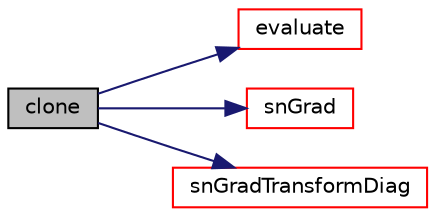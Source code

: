 digraph "clone"
{
  bgcolor="transparent";
  edge [fontname="Helvetica",fontsize="10",labelfontname="Helvetica",labelfontsize="10"];
  node [fontname="Helvetica",fontsize="10",shape=record];
  rankdir="LR";
  Node1 [label="clone",height=0.2,width=0.4,color="black", fillcolor="grey75", style="filled", fontcolor="black"];
  Node1 -> Node2 [color="midnightblue",fontsize="10",style="solid",fontname="Helvetica"];
  Node2 [label="evaluate",height=0.2,width=0.4,color="red",URL="$a02529.html#a3b59c070ab0408e3bbb21927540159f4",tooltip="Evaluate the patch field. "];
  Node1 -> Node3 [color="midnightblue",fontsize="10",style="solid",fontname="Helvetica"];
  Node3 [label="snGrad",height=0.2,width=0.4,color="red",URL="$a02529.html#aee44c456744b9ed5f206a9027bb93f8a",tooltip="Return gradient at boundary. "];
  Node1 -> Node4 [color="midnightblue",fontsize="10",style="solid",fontname="Helvetica"];
  Node4 [label="snGradTransformDiag",height=0.2,width=0.4,color="red",URL="$a02529.html#a34aea5f8557ad4398ecbd1d9a04ee5df",tooltip="Return face-gradient transform diagonal. "];
}
